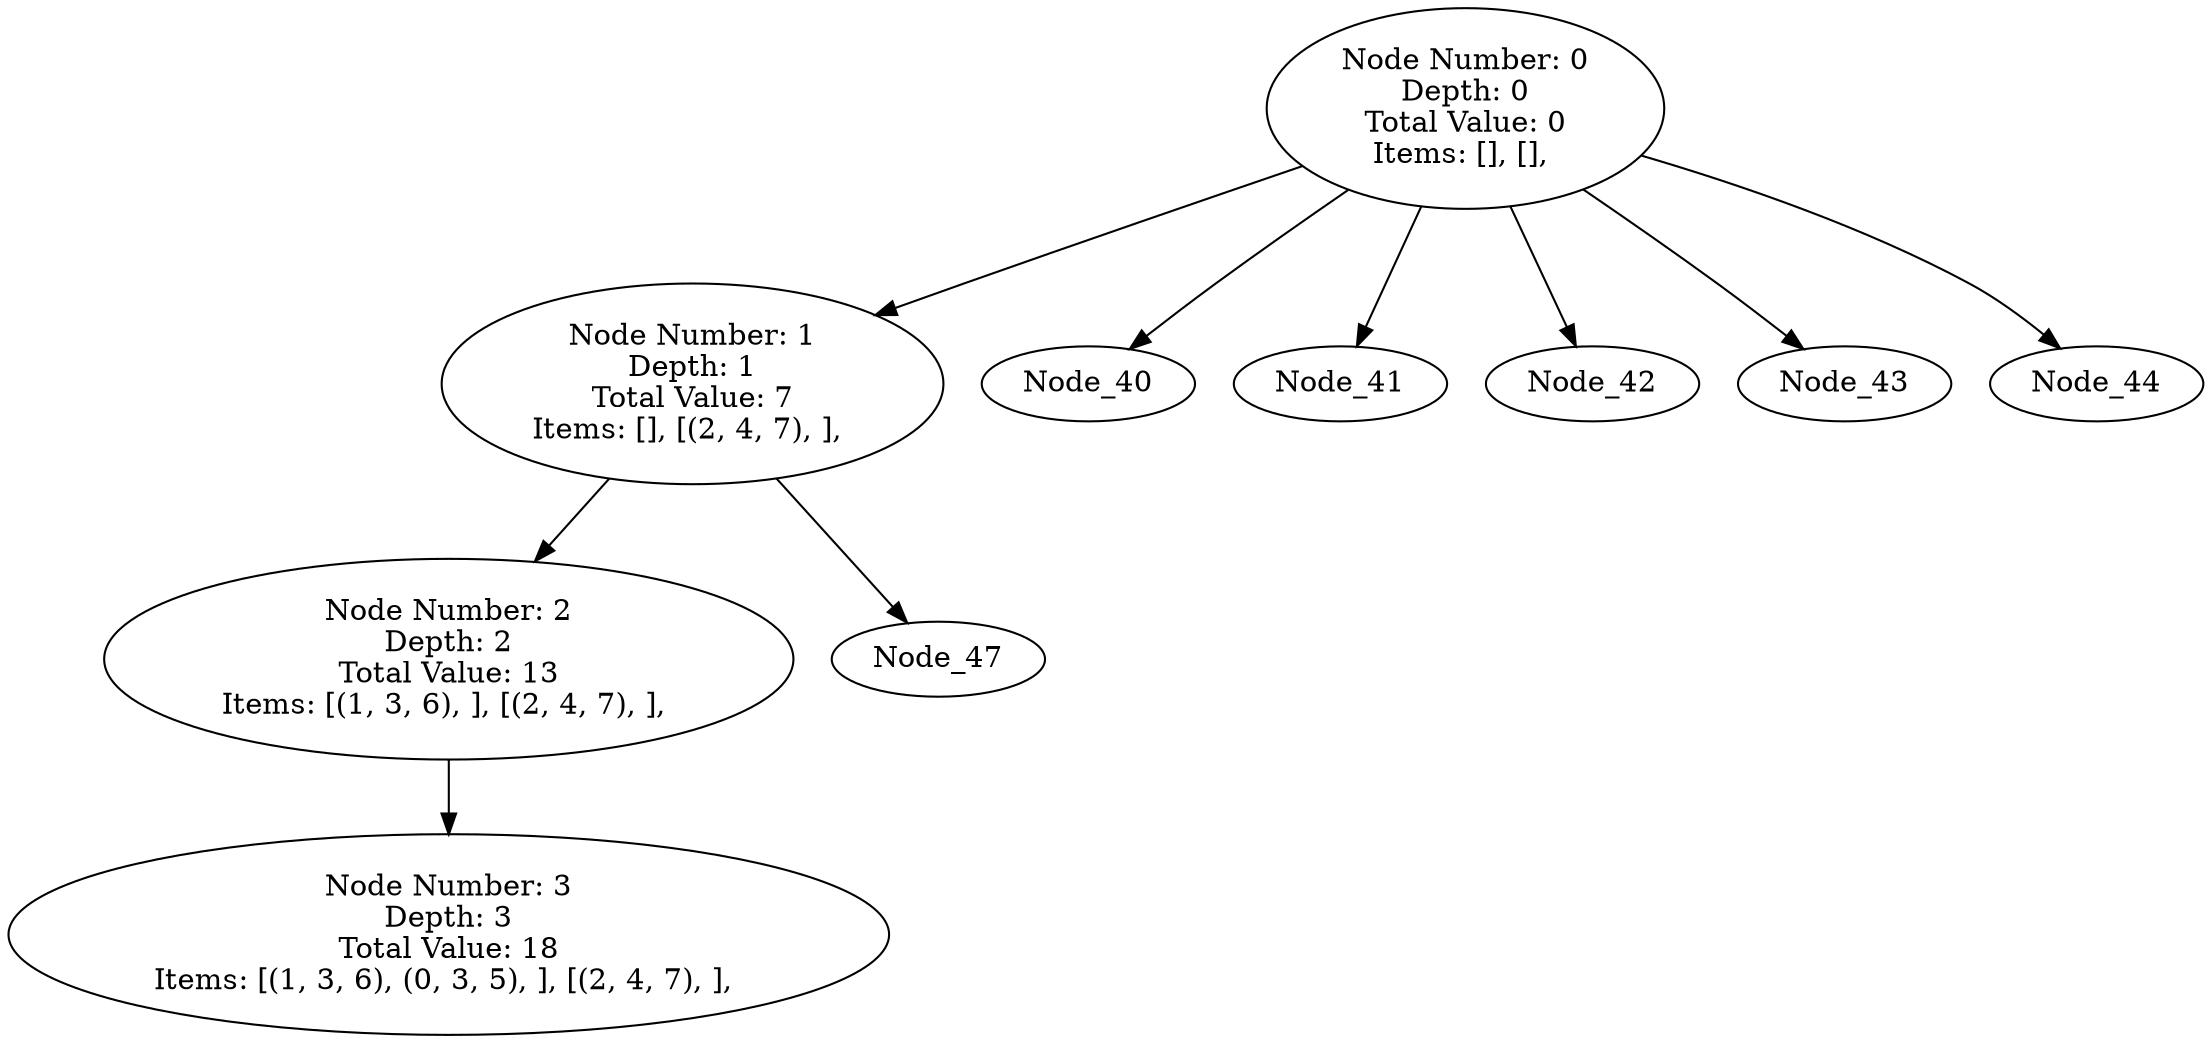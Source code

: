 digraph G {
  Node_38 [label="Node Number: 0\nDepth: 0\nTotal Value: 0\nItems: [], [], "];
  Node_45 [label="Node Number: 1\nDepth: 1\nTotal Value: 7\nItems: [], [(2, 4, 7), ], "];
  Node_48 [label="Node Number: 2\nDepth: 2\nTotal Value: 13\nItems: [(1, 3, 6), ], [(2, 4, 7), ], "];
  Node_50 [label="Node Number: 3\nDepth: 3\nTotal Value: 18\nItems: [(1, 3, 6), (0, 3, 5), ], [(2, 4, 7), ], "];
  Node_38 -> Node_40;
  Node_38 -> Node_41;
  Node_38 -> Node_42;
  Node_38 -> Node_43;
  Node_38 -> Node_44;
  Node_38 -> Node_45;
  Node_45 -> Node_47;
  Node_45 -> Node_48;
  Node_48 -> Node_50;
}

